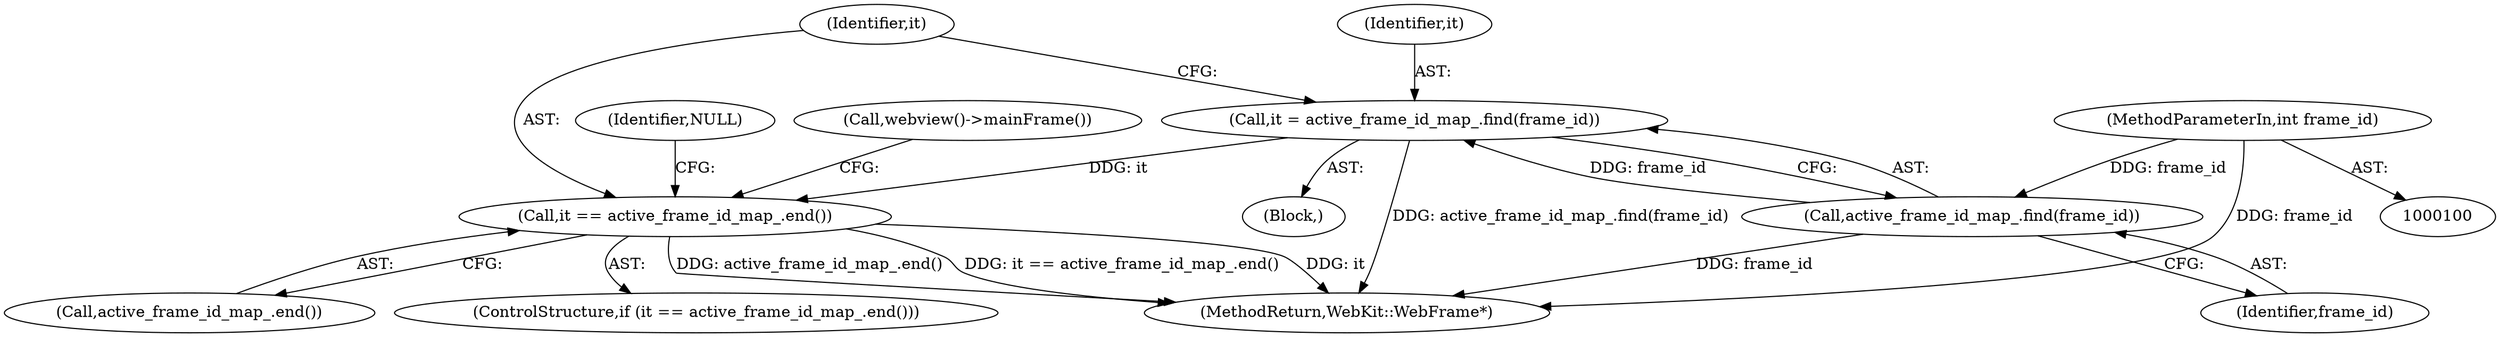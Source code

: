 digraph "1_Chrome_d1a59e4e845a01d7d7b80ef184b672752a9eae4d@del" {
"1000109" [label="(Call,it == active_frame_id_map_.end())"];
"1000104" [label="(Call,it = active_frame_id_map_.find(frame_id))"];
"1000106" [label="(Call,active_frame_id_map_.find(frame_id))"];
"1000101" [label="(MethodParameterIn,int frame_id)"];
"1000120" [label="(MethodReturn,WebKit::WebFrame*)"];
"1000102" [label="(Block,)"];
"1000105" [label="(Identifier,it)"];
"1000111" [label="(Call,active_frame_id_map_.end())"];
"1000107" [label="(Identifier,frame_id)"];
"1000106" [label="(Call,active_frame_id_map_.find(frame_id))"];
"1000108" [label="(ControlStructure,if (it == active_frame_id_map_.end()))"];
"1000104" [label="(Call,it = active_frame_id_map_.find(frame_id))"];
"1000113" [label="(Identifier,NULL)"];
"1000110" [label="(Identifier,it)"];
"1000109" [label="(Call,it == active_frame_id_map_.end())"];
"1000116" [label="(Call,webview()->mainFrame())"];
"1000101" [label="(MethodParameterIn,int frame_id)"];
"1000109" -> "1000108"  [label="AST: "];
"1000109" -> "1000111"  [label="CFG: "];
"1000110" -> "1000109"  [label="AST: "];
"1000111" -> "1000109"  [label="AST: "];
"1000113" -> "1000109"  [label="CFG: "];
"1000116" -> "1000109"  [label="CFG: "];
"1000109" -> "1000120"  [label="DDG: it"];
"1000109" -> "1000120"  [label="DDG: active_frame_id_map_.end()"];
"1000109" -> "1000120"  [label="DDG: it == active_frame_id_map_.end()"];
"1000104" -> "1000109"  [label="DDG: it"];
"1000104" -> "1000102"  [label="AST: "];
"1000104" -> "1000106"  [label="CFG: "];
"1000105" -> "1000104"  [label="AST: "];
"1000106" -> "1000104"  [label="AST: "];
"1000110" -> "1000104"  [label="CFG: "];
"1000104" -> "1000120"  [label="DDG: active_frame_id_map_.find(frame_id)"];
"1000106" -> "1000104"  [label="DDG: frame_id"];
"1000106" -> "1000107"  [label="CFG: "];
"1000107" -> "1000106"  [label="AST: "];
"1000106" -> "1000120"  [label="DDG: frame_id"];
"1000101" -> "1000106"  [label="DDG: frame_id"];
"1000101" -> "1000100"  [label="AST: "];
"1000101" -> "1000120"  [label="DDG: frame_id"];
}
